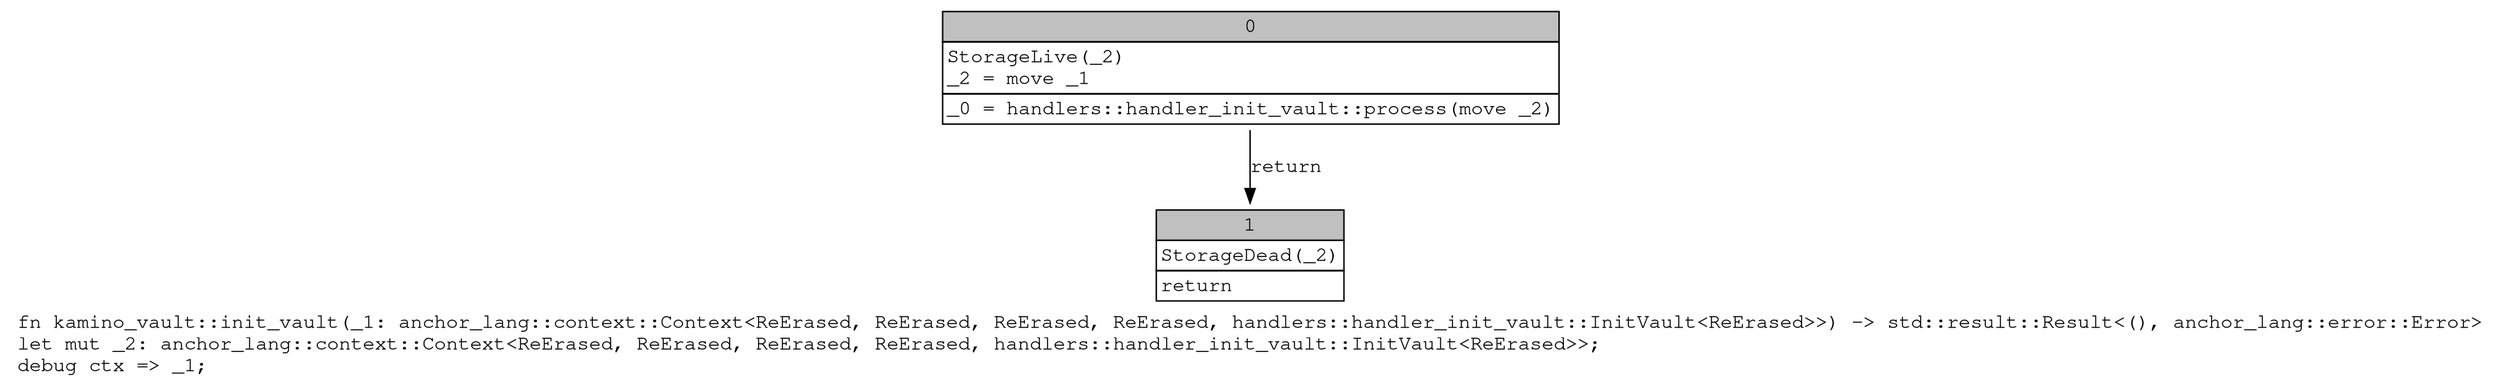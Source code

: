 digraph Mir_0_2867 {
    graph [fontname="Courier, monospace"];
    node [fontname="Courier, monospace"];
    edge [fontname="Courier, monospace"];
    label=<fn kamino_vault::init_vault(_1: anchor_lang::context::Context&lt;ReErased, ReErased, ReErased, ReErased, handlers::handler_init_vault::InitVault&lt;ReErased&gt;&gt;) -&gt; std::result::Result&lt;(), anchor_lang::error::Error&gt;<br align="left"/>let mut _2: anchor_lang::context::Context&lt;ReErased, ReErased, ReErased, ReErased, handlers::handler_init_vault::InitVault&lt;ReErased&gt;&gt;;<br align="left"/>debug ctx =&gt; _1;<br align="left"/>>;
    bb0__0_2867 [shape="none", label=<<table border="0" cellborder="1" cellspacing="0"><tr><td bgcolor="gray" align="center" colspan="1">0</td></tr><tr><td align="left" balign="left">StorageLive(_2)<br/>_2 = move _1<br/></td></tr><tr><td align="left">_0 = handlers::handler_init_vault::process(move _2)</td></tr></table>>];
    bb1__0_2867 [shape="none", label=<<table border="0" cellborder="1" cellspacing="0"><tr><td bgcolor="gray" align="center" colspan="1">1</td></tr><tr><td align="left" balign="left">StorageDead(_2)<br/></td></tr><tr><td align="left">return</td></tr></table>>];
    bb0__0_2867 -> bb1__0_2867 [label="return"];
}
